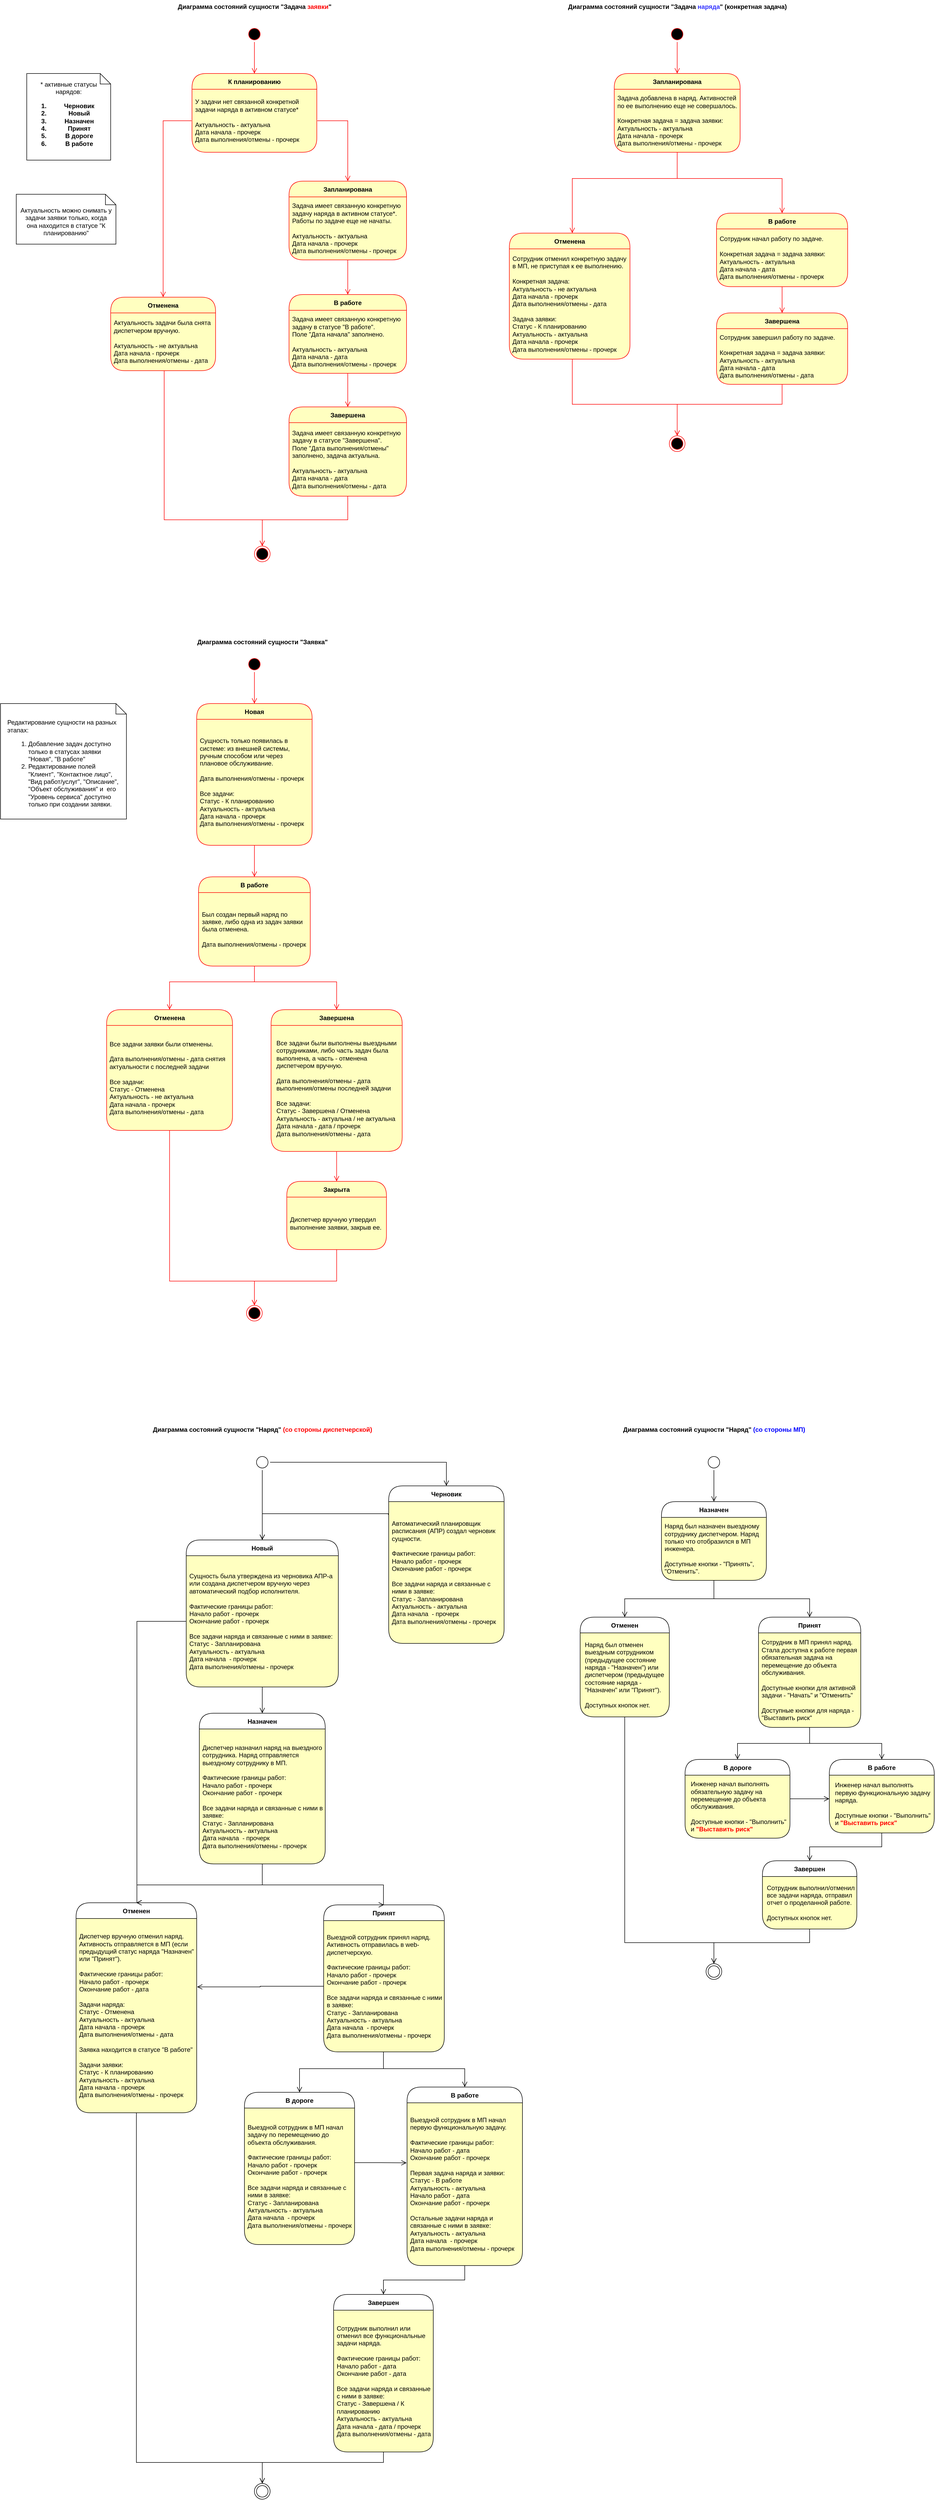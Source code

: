 <mxfile version="22.1.11" type="github">
  <diagram name="Страница 1" id="AgQiqrcBvpjqdOuLyIjS">
    <mxGraphModel dx="1956" dy="854" grid="1" gridSize="10" guides="1" tooltips="1" connect="1" arrows="1" fold="1" page="0" pageScale="1" pageWidth="583" pageHeight="827" background="none" math="0" shadow="0">
      <root>
        <mxCell id="0" />
        <mxCell id="1" parent="0" />
        <mxCell id="dgGzlgY4AkJJ5bdUNwzD-1" value="Диаграмма состояний сущности &quot;Задача &lt;font color=&quot;#ff0000&quot;&gt;заявки&lt;/font&gt;&quot;" style="text;align=center;fontStyle=1;verticalAlign=middle;spacingLeft=3;spacingRight=3;strokeColor=none;rotatable=0;points=[[0,0.5],[1,0.5]];portConstraint=eastwest;html=1;" parent="1" vertex="1">
          <mxGeometry x="374" y="10" width="80" height="26" as="geometry" />
        </mxCell>
        <mxCell id="dgGzlgY4AkJJ5bdUNwzD-5" value="" style="ellipse;html=1;shape=startState;fillColor=#000000;strokeColor=#ff0000;" parent="1" vertex="1">
          <mxGeometry x="399" y="60" width="30" height="30" as="geometry" />
        </mxCell>
        <mxCell id="dgGzlgY4AkJJ5bdUNwzD-6" value="" style="edgeStyle=orthogonalEdgeStyle;html=1;verticalAlign=bottom;endArrow=open;endSize=8;strokeColor=#ff0000;rounded=0;" parent="1" source="dgGzlgY4AkJJ5bdUNwzD-5" edge="1">
          <mxGeometry relative="1" as="geometry">
            <mxPoint x="414" y="150" as="targetPoint" />
          </mxGeometry>
        </mxCell>
        <mxCell id="dgGzlgY4AkJJ5bdUNwzD-7" value="К планированию" style="swimlane;fontStyle=1;align=center;verticalAlign=middle;childLayout=stackLayout;horizontal=1;startSize=30;horizontalStack=0;resizeParent=0;resizeLast=1;container=0;fontColor=#000000;collapsible=0;rounded=1;arcSize=30;strokeColor=#ff0000;fillColor=#ffffc0;swimlaneFillColor=#ffffc0;dropTarget=0;" parent="1" vertex="1">
          <mxGeometry x="295" y="150" width="238" height="150" as="geometry" />
        </mxCell>
        <mxCell id="dgGzlgY4AkJJ5bdUNwzD-8" value="У задачи нет связанной конкретной задачи наряда в активном статусе*&lt;br&gt;&lt;br&gt;Актуальность - актуальна&lt;br&gt;Дата начала - прочерк&lt;br&gt;Дата выполнения/отмены - прочерк" style="text;html=1;strokeColor=none;fillColor=none;align=left;verticalAlign=middle;spacingLeft=4;spacingRight=4;whiteSpace=wrap;overflow=hidden;rotatable=0;fontColor=#000000;perimeterSpacing=1;" parent="dgGzlgY4AkJJ5bdUNwzD-7" vertex="1">
          <mxGeometry y="30" width="238" height="120" as="geometry" />
        </mxCell>
        <mxCell id="dgGzlgY4AkJJ5bdUNwzD-9" value="" style="edgeStyle=orthogonalEdgeStyle;html=1;verticalAlign=bottom;endArrow=open;endSize=8;strokeColor=#ff0000;rounded=0;entryX=0.5;entryY=0;entryDx=0;entryDy=0;exitX=1;exitY=0.5;exitDx=0;exitDy=0;" parent="1" source="dgGzlgY4AkJJ5bdUNwzD-8" target="dgGzlgY4AkJJ5bdUNwzD-11" edge="1">
          <mxGeometry relative="1" as="geometry">
            <mxPoint x="414" y="360" as="targetPoint" />
          </mxGeometry>
        </mxCell>
        <mxCell id="dgGzlgY4AkJJ5bdUNwzD-11" value="Запланирована" style="swimlane;fontStyle=1;align=center;verticalAlign=middle;childLayout=stackLayout;horizontal=1;startSize=30;horizontalStack=0;resizeParent=0;resizeLast=1;container=0;fontColor=#000000;collapsible=0;rounded=1;arcSize=30;strokeColor=#ff0000;fillColor=#ffffc0;swimlaneFillColor=#ffffc0;dropTarget=0;" parent="1" vertex="1">
          <mxGeometry x="480" y="355" width="224" height="150" as="geometry" />
        </mxCell>
        <mxCell id="dgGzlgY4AkJJ5bdUNwzD-12" value="Задача имеет связанную конкретную задачу наряда в активном статусе*.&amp;nbsp;&lt;br&gt;Работы по задаче еще не начаты.&lt;br&gt;&lt;br&gt;Актуальность - актуальна&lt;br&gt;Дата начала - прочерк&lt;br&gt;Дата выполнения/отмены - прочерк" style="text;html=1;strokeColor=none;fillColor=none;align=left;verticalAlign=middle;spacingLeft=4;spacingRight=4;whiteSpace=wrap;overflow=hidden;rotatable=0;fontColor=#000000;" parent="dgGzlgY4AkJJ5bdUNwzD-11" vertex="1">
          <mxGeometry y="30" width="224" height="120" as="geometry" />
        </mxCell>
        <mxCell id="dgGzlgY4AkJJ5bdUNwzD-13" value="" style="edgeStyle=orthogonalEdgeStyle;html=1;verticalAlign=bottom;endArrow=open;endSize=8;strokeColor=#ff0000;rounded=0;exitX=0.5;exitY=1;exitDx=0;exitDy=0;entryX=0.5;entryY=0;entryDx=0;entryDy=0;" parent="1" source="dgGzlgY4AkJJ5bdUNwzD-12" target="dgGzlgY4AkJJ5bdUNwzD-14" edge="1">
          <mxGeometry relative="1" as="geometry">
            <mxPoint x="590" y="600" as="targetPoint" />
            <Array as="points">
              <mxPoint x="592" y="505" />
            </Array>
          </mxGeometry>
        </mxCell>
        <mxCell id="dgGzlgY4AkJJ5bdUNwzD-14" value="В работе" style="swimlane;fontStyle=1;align=center;verticalAlign=middle;childLayout=stackLayout;horizontal=1;startSize=30;horizontalStack=0;resizeParent=0;resizeLast=1;container=0;fontColor=#000000;collapsible=0;rounded=1;arcSize=30;strokeColor=#ff0000;fillColor=#ffffc0;swimlaneFillColor=#ffffc0;dropTarget=0;" parent="1" vertex="1">
          <mxGeometry x="480" y="571" width="224" height="150" as="geometry" />
        </mxCell>
        <mxCell id="dgGzlgY4AkJJ5bdUNwzD-15" value="Задача имеет связанную конкретную задачу в статусе &quot;В работе&quot;.&amp;nbsp;&lt;br&gt;Поле &quot;Дата начала&quot; заполнено.&lt;br&gt;&lt;br&gt;Актуальность - актуальна&lt;br&gt;Дата начала - дата&lt;br&gt;Дата выполнения/отмены - прочерк" style="text;html=1;strokeColor=none;fillColor=none;align=left;verticalAlign=middle;spacingLeft=4;spacingRight=4;whiteSpace=wrap;overflow=hidden;rotatable=0;fontColor=#000000;" parent="dgGzlgY4AkJJ5bdUNwzD-14" vertex="1">
          <mxGeometry y="30" width="224" height="120" as="geometry" />
        </mxCell>
        <mxCell id="dgGzlgY4AkJJ5bdUNwzD-16" value="" style="edgeStyle=orthogonalEdgeStyle;html=1;verticalAlign=bottom;endArrow=open;endSize=8;strokeColor=#ff0000;rounded=0;entryX=0.5;entryY=0;entryDx=0;entryDy=0;" parent="1" source="dgGzlgY4AkJJ5bdUNwzD-14" target="dgGzlgY4AkJJ5bdUNwzD-22" edge="1">
          <mxGeometry relative="1" as="geometry">
            <mxPoint x="592" y="810" as="targetPoint" />
          </mxGeometry>
        </mxCell>
        <mxCell id="dgGzlgY4AkJJ5bdUNwzD-18" value="Отменена" style="swimlane;fontStyle=1;align=center;verticalAlign=middle;childLayout=stackLayout;horizontal=1;startSize=30;horizontalStack=0;resizeParent=0;resizeLast=1;container=0;fontColor=#000000;collapsible=0;rounded=1;arcSize=30;strokeColor=#ff0000;fillColor=#ffffc0;swimlaneFillColor=#ffffc0;dropTarget=0;" parent="1" vertex="1">
          <mxGeometry x="140" y="576" width="200" height="140" as="geometry" />
        </mxCell>
        <mxCell id="dgGzlgY4AkJJ5bdUNwzD-19" value="Актуальность задачи была снята диспетчером вручную.&lt;br&gt;&lt;br&gt;Актуальность - не актуальна&lt;br&gt;Дата начала - прочерк&lt;br&gt;Дата выполнения/отмены - дата" style="text;html=1;strokeColor=none;fillColor=none;align=left;verticalAlign=middle;spacingLeft=4;spacingRight=4;whiteSpace=wrap;overflow=hidden;rotatable=0;fontColor=#000000;" parent="dgGzlgY4AkJJ5bdUNwzD-18" vertex="1">
          <mxGeometry y="30" width="200" height="110" as="geometry" />
        </mxCell>
        <mxCell id="dgGzlgY4AkJJ5bdUNwzD-20" value="" style="edgeStyle=orthogonalEdgeStyle;html=1;verticalAlign=bottom;endArrow=open;endSize=8;strokeColor=#ff0000;rounded=0;entryX=0.5;entryY=0;entryDx=0;entryDy=0;" parent="1" source="dgGzlgY4AkJJ5bdUNwzD-18" target="dgGzlgY4AkJJ5bdUNwzD-25" edge="1">
          <mxGeometry relative="1" as="geometry">
            <mxPoint x="242" y="810" as="targetPoint" />
            <Array as="points">
              <mxPoint x="242" y="1000" />
              <mxPoint x="429" y="1000" />
            </Array>
          </mxGeometry>
        </mxCell>
        <mxCell id="dgGzlgY4AkJJ5bdUNwzD-21" style="edgeStyle=orthogonalEdgeStyle;rounded=0;orthogonalLoop=1;jettySize=auto;html=1;exitX=0;exitY=0.5;exitDx=0;exitDy=0;entryX=0.5;entryY=0;entryDx=0;entryDy=0;endArrow=open;endFill=0;endSize=8;fillColor=#e51400;strokeColor=#FF0000;" parent="1" source="dgGzlgY4AkJJ5bdUNwzD-8" target="dgGzlgY4AkJJ5bdUNwzD-18" edge="1">
          <mxGeometry relative="1" as="geometry" />
        </mxCell>
        <mxCell id="dgGzlgY4AkJJ5bdUNwzD-22" value="Завершена" style="swimlane;fontStyle=1;align=center;verticalAlign=middle;childLayout=stackLayout;horizontal=1;startSize=30;horizontalStack=0;resizeParent=0;resizeLast=1;container=0;fontColor=#000000;collapsible=0;rounded=1;arcSize=30;strokeColor=#ff0000;fillColor=#ffffc0;swimlaneFillColor=#ffffc0;dropTarget=0;" parent="1" vertex="1">
          <mxGeometry x="480" y="785" width="224" height="170" as="geometry" />
        </mxCell>
        <mxCell id="dgGzlgY4AkJJ5bdUNwzD-23" value="Задача имеет связанную конкретную задачу в статусе &quot;Завершена&quot;. &lt;br&gt;Поле &quot;Дата выполнения/отмены&quot; заполнено, задача актуальна.&lt;br&gt;&lt;br&gt;Актуальность - актуальна&lt;br&gt;Дата начала - дата&lt;br&gt;Дата выполнения/отмены - дата" style="text;html=1;strokeColor=none;fillColor=none;align=left;verticalAlign=middle;spacingLeft=4;spacingRight=4;whiteSpace=wrap;overflow=hidden;rotatable=0;fontColor=#000000;" parent="dgGzlgY4AkJJ5bdUNwzD-22" vertex="1">
          <mxGeometry y="30" width="224" height="140" as="geometry" />
        </mxCell>
        <mxCell id="dgGzlgY4AkJJ5bdUNwzD-24" value="" style="edgeStyle=orthogonalEdgeStyle;html=1;verticalAlign=bottom;endArrow=open;endSize=8;strokeColor=#ff0000;rounded=0;entryX=0.5;entryY=0;entryDx=0;entryDy=0;" parent="1" source="dgGzlgY4AkJJ5bdUNwzD-22" target="dgGzlgY4AkJJ5bdUNwzD-25" edge="1">
          <mxGeometry relative="1" as="geometry">
            <mxPoint x="592" y="1020" as="targetPoint" />
            <Array as="points">
              <mxPoint x="592" y="1000" />
              <mxPoint x="429" y="1000" />
            </Array>
          </mxGeometry>
        </mxCell>
        <mxCell id="dgGzlgY4AkJJ5bdUNwzD-25" value="" style="ellipse;html=1;shape=endState;fillColor=#000000;strokeColor=#ff0000;" parent="1" vertex="1">
          <mxGeometry x="414" y="1050" width="30" height="30" as="geometry" />
        </mxCell>
        <mxCell id="dgGzlgY4AkJJ5bdUNwzD-27" value="* активные статусы нарядов:&lt;br style=&quot;border-color: var(--border-color); font-weight: 700;&quot;&gt;&lt;ol style=&quot;border-color: var(--border-color); font-weight: 700;&quot;&gt;&lt;li style=&quot;border-color: var(--border-color);&quot;&gt;Черновик&lt;/li&gt;&lt;li style=&quot;border-color: var(--border-color);&quot;&gt;Новый&lt;/li&gt;&lt;li style=&quot;border-color: var(--border-color);&quot;&gt;Назначен&lt;/li&gt;&lt;li style=&quot;border-color: var(--border-color);&quot;&gt;Принят&lt;/li&gt;&lt;li style=&quot;border-color: var(--border-color);&quot;&gt;В дороге&lt;/li&gt;&lt;li style=&quot;border-color: var(--border-color);&quot;&gt;В работе&lt;/li&gt;&lt;/ol&gt;" style="shape=note;size=20;whiteSpace=wrap;html=1;align=center;" parent="1" vertex="1">
          <mxGeometry x="-20" y="150" width="160" height="165" as="geometry" />
        </mxCell>
        <mxCell id="dgGzlgY4AkJJ5bdUNwzD-29" value="Диаграмма состояний сущности &quot;Задача &lt;font color=&quot;#3333ff&quot;&gt;наряда&lt;/font&gt;&quot; (конкретная задача)" style="text;align=center;fontStyle=1;verticalAlign=middle;spacingLeft=3;spacingRight=3;strokeColor=none;rotatable=0;points=[[0,0.5],[1,0.5]];portConstraint=eastwest;html=1;" parent="1" vertex="1">
          <mxGeometry x="1180" y="10" width="80" height="26" as="geometry" />
        </mxCell>
        <mxCell id="dgGzlgY4AkJJ5bdUNwzD-30" value="" style="ellipse;html=1;shape=startState;fillColor=#000000;strokeColor=#ff0000;" parent="1" vertex="1">
          <mxGeometry x="1205" y="60" width="30" height="30" as="geometry" />
        </mxCell>
        <mxCell id="dgGzlgY4AkJJ5bdUNwzD-31" value="" style="edgeStyle=orthogonalEdgeStyle;html=1;verticalAlign=bottom;endArrow=open;endSize=8;strokeColor=#ff0000;rounded=0;" parent="1" source="dgGzlgY4AkJJ5bdUNwzD-30" edge="1">
          <mxGeometry relative="1" as="geometry">
            <mxPoint x="1220" y="150" as="targetPoint" />
          </mxGeometry>
        </mxCell>
        <mxCell id="dgGzlgY4AkJJ5bdUNwzD-32" value="Запланирована" style="swimlane;fontStyle=1;align=center;verticalAlign=middle;childLayout=stackLayout;horizontal=1;startSize=30;horizontalStack=0;resizeParent=0;resizeLast=1;container=0;fontColor=#000000;collapsible=0;rounded=1;arcSize=30;strokeColor=#ff0000;fillColor=#ffffc0;swimlaneFillColor=#ffffc0;dropTarget=0;" parent="1" vertex="1">
          <mxGeometry x="1100" y="150" width="240" height="150" as="geometry" />
        </mxCell>
        <mxCell id="dgGzlgY4AkJJ5bdUNwzD-33" value="Задача добавлена в наряд. Активностей по ее выполнению еще не совершалось.&lt;br&gt;&lt;br&gt;Конкретная задача = задача заявки:&lt;br&gt;Актуальность - актуальна&lt;br&gt;Дата начала - прочерк&lt;br&gt;Дата выполнения/отмены - прочерк" style="text;html=1;strokeColor=none;fillColor=none;align=left;verticalAlign=middle;spacingLeft=4;spacingRight=4;whiteSpace=wrap;overflow=hidden;rotatable=0;fontColor=#000000;" parent="dgGzlgY4AkJJ5bdUNwzD-32" vertex="1">
          <mxGeometry y="30" width="240" height="120" as="geometry" />
        </mxCell>
        <mxCell id="dgGzlgY4AkJJ5bdUNwzD-34" value="" style="edgeStyle=orthogonalEdgeStyle;html=1;verticalAlign=bottom;endArrow=open;endSize=8;strokeColor=#ff0000;rounded=0;entryX=0.5;entryY=0;entryDx=0;entryDy=0;" parent="1" source="dgGzlgY4AkJJ5bdUNwzD-32" target="dgGzlgY4AkJJ5bdUNwzD-36" edge="1">
          <mxGeometry relative="1" as="geometry">
            <mxPoint x="1220" y="360" as="targetPoint" />
            <Array as="points">
              <mxPoint x="1220" y="350" />
              <mxPoint x="1420" y="350" />
            </Array>
          </mxGeometry>
        </mxCell>
        <mxCell id="dgGzlgY4AkJJ5bdUNwzD-36" value="В работе" style="swimlane;fontStyle=1;align=center;verticalAlign=middle;childLayout=stackLayout;horizontal=1;startSize=30;horizontalStack=0;resizeParent=0;resizeLast=1;container=0;fontColor=#000000;collapsible=0;rounded=1;arcSize=30;strokeColor=#ff0000;fillColor=#ffffc0;swimlaneFillColor=#ffffc0;dropTarget=0;" parent="1" vertex="1">
          <mxGeometry x="1295" y="416" width="250" height="140" as="geometry" />
        </mxCell>
        <mxCell id="dgGzlgY4AkJJ5bdUNwzD-37" value="Сотрудник начал работу по задаче.&lt;br&gt;&lt;br&gt;Конкретная задача = задача заявки:&lt;br&gt;Актуальность - актуальна&lt;br&gt;Дата начала - дата&lt;br&gt;Дата выполнения/отмены - прочерк" style="text;html=1;strokeColor=none;fillColor=none;align=left;verticalAlign=middle;spacingLeft=4;spacingRight=4;whiteSpace=wrap;overflow=hidden;rotatable=0;fontColor=#000000;" parent="dgGzlgY4AkJJ5bdUNwzD-36" vertex="1">
          <mxGeometry y="30" width="250" height="110" as="geometry" />
        </mxCell>
        <mxCell id="dgGzlgY4AkJJ5bdUNwzD-38" value="" style="edgeStyle=orthogonalEdgeStyle;html=1;verticalAlign=bottom;endArrow=open;endSize=8;strokeColor=#ff0000;rounded=0;entryX=0.5;entryY=0;entryDx=0;entryDy=0;" parent="1" source="dgGzlgY4AkJJ5bdUNwzD-36" target="dgGzlgY4AkJJ5bdUNwzD-43" edge="1">
          <mxGeometry relative="1" as="geometry">
            <mxPoint x="1420" y="620" as="targetPoint" />
          </mxGeometry>
        </mxCell>
        <mxCell id="dgGzlgY4AkJJ5bdUNwzD-39" value="Отменена" style="swimlane;fontStyle=1;align=center;verticalAlign=middle;childLayout=stackLayout;horizontal=1;startSize=30;horizontalStack=0;resizeParent=0;resizeLast=1;container=0;fontColor=#000000;collapsible=0;rounded=1;arcSize=30;strokeColor=#ff0000;fillColor=#ffffc0;swimlaneFillColor=#ffffc0;dropTarget=0;" parent="1" vertex="1">
          <mxGeometry x="900" y="454" width="230" height="240" as="geometry" />
        </mxCell>
        <mxCell id="dgGzlgY4AkJJ5bdUNwzD-40" value="Сотрудник отменил конкретную задачу в МП, не приступая к ее выполнению.&amp;nbsp;&lt;br&gt;&lt;br&gt;Конкретная задача:&lt;br&gt;Актуальность - не актуальна&lt;br&gt;Дата начала - прочерк&lt;br&gt;Дата выполнения/отмены - дата&lt;br&gt;&lt;br&gt;Задача заявки:&lt;br&gt;Статус - К планированию&lt;br&gt;Актуальность - актуальна&lt;br&gt;Дата начала - прочерк&lt;br&gt;Дата выполнения/отмены - прочерк" style="text;html=1;strokeColor=none;fillColor=none;align=left;verticalAlign=middle;spacingLeft=4;spacingRight=4;whiteSpace=wrap;overflow=hidden;rotatable=0;fontColor=#000000;" parent="dgGzlgY4AkJJ5bdUNwzD-39" vertex="1">
          <mxGeometry y="30" width="230" height="210" as="geometry" />
        </mxCell>
        <mxCell id="dgGzlgY4AkJJ5bdUNwzD-41" value="" style="edgeStyle=orthogonalEdgeStyle;html=1;verticalAlign=bottom;endArrow=open;endSize=8;strokeColor=#ff0000;rounded=0;entryX=0.5;entryY=0;entryDx=0;entryDy=0;" parent="1" source="dgGzlgY4AkJJ5bdUNwzD-39" target="dgGzlgY4AkJJ5bdUNwzD-46" edge="1">
          <mxGeometry relative="1" as="geometry">
            <mxPoint x="1020" y="620" as="targetPoint" />
            <Array as="points">
              <mxPoint x="1020" y="780" />
              <mxPoint x="1220" y="780" />
            </Array>
          </mxGeometry>
        </mxCell>
        <mxCell id="dgGzlgY4AkJJ5bdUNwzD-42" value="" style="edgeStyle=orthogonalEdgeStyle;html=1;verticalAlign=bottom;endArrow=open;endSize=8;strokeColor=#ff0000;rounded=0;exitX=0.5;exitY=1;exitDx=0;exitDy=0;" parent="1" source="dgGzlgY4AkJJ5bdUNwzD-33" target="dgGzlgY4AkJJ5bdUNwzD-39" edge="1">
          <mxGeometry relative="1" as="geometry">
            <mxPoint x="1430" y="420" as="targetPoint" />
            <mxPoint x="1230" y="300" as="sourcePoint" />
            <Array as="points">
              <mxPoint x="1220" y="350" />
              <mxPoint x="1020" y="350" />
            </Array>
          </mxGeometry>
        </mxCell>
        <mxCell id="dgGzlgY4AkJJ5bdUNwzD-43" value="Завершена" style="swimlane;fontStyle=1;align=center;verticalAlign=middle;childLayout=stackLayout;horizontal=1;startSize=30;horizontalStack=0;resizeParent=0;resizeLast=1;container=0;fontColor=#000000;collapsible=0;rounded=1;arcSize=30;strokeColor=#ff0000;fillColor=#ffffc0;swimlaneFillColor=#ffffc0;dropTarget=0;" parent="1" vertex="1">
          <mxGeometry x="1295" y="606" width="250" height="136" as="geometry" />
        </mxCell>
        <mxCell id="dgGzlgY4AkJJ5bdUNwzD-44" value="Сотрудник завершил работу по задаче.&lt;br&gt;&lt;br&gt;Конкретная задача = задача заявки:&lt;br&gt;Актуальность - актуальна&lt;br&gt;Дата начала - дата&lt;br&gt;Дата выполнения/отмены - дата" style="text;html=1;strokeColor=none;fillColor=none;align=left;verticalAlign=middle;spacingLeft=4;spacingRight=4;whiteSpace=wrap;overflow=hidden;rotatable=0;fontColor=#000000;" parent="dgGzlgY4AkJJ5bdUNwzD-43" vertex="1">
          <mxGeometry y="30" width="250" height="106" as="geometry" />
        </mxCell>
        <mxCell id="dgGzlgY4AkJJ5bdUNwzD-45" value="" style="edgeStyle=orthogonalEdgeStyle;html=1;verticalAlign=bottom;endArrow=open;endSize=8;strokeColor=#ff0000;rounded=0;entryX=0.5;entryY=0;entryDx=0;entryDy=0;" parent="1" source="dgGzlgY4AkJJ5bdUNwzD-43" target="dgGzlgY4AkJJ5bdUNwzD-46" edge="1">
          <mxGeometry relative="1" as="geometry">
            <mxPoint x="1420" y="830" as="targetPoint" />
            <Array as="points">
              <mxPoint x="1420" y="780" />
              <mxPoint x="1220" y="780" />
            </Array>
          </mxGeometry>
        </mxCell>
        <mxCell id="dgGzlgY4AkJJ5bdUNwzD-46" value="" style="ellipse;html=1;shape=endState;fillColor=#000000;strokeColor=#ff0000;" parent="1" vertex="1">
          <mxGeometry x="1205" y="840" width="30" height="30" as="geometry" />
        </mxCell>
        <mxCell id="dgGzlgY4AkJJ5bdUNwzD-47" value="Диаграмма состояний сущности &quot;Заявка&quot;" style="text;align=center;fontStyle=1;verticalAlign=middle;spacingLeft=3;spacingRight=3;strokeColor=none;rotatable=0;points=[[0,0.5],[1,0.5]];portConstraint=eastwest;html=1;" parent="1" vertex="1">
          <mxGeometry x="389" y="1220" width="80" height="26" as="geometry" />
        </mxCell>
        <mxCell id="dgGzlgY4AkJJ5bdUNwzD-48" value="" style="ellipse;html=1;shape=startState;fillColor=#000000;strokeColor=#ff0000;" parent="1" vertex="1">
          <mxGeometry x="399" y="1260" width="30" height="30" as="geometry" />
        </mxCell>
        <mxCell id="dgGzlgY4AkJJ5bdUNwzD-49" value="" style="edgeStyle=orthogonalEdgeStyle;html=1;verticalAlign=bottom;endArrow=open;endSize=8;strokeColor=#ff0000;rounded=0;entryX=0.5;entryY=0;entryDx=0;entryDy=0;" parent="1" source="dgGzlgY4AkJJ5bdUNwzD-48" target="dgGzlgY4AkJJ5bdUNwzD-50" edge="1">
          <mxGeometry relative="1" as="geometry">
            <mxPoint x="414" y="1350" as="targetPoint" />
          </mxGeometry>
        </mxCell>
        <mxCell id="dgGzlgY4AkJJ5bdUNwzD-50" value="Новая" style="swimlane;fontStyle=1;align=center;verticalAlign=middle;childLayout=stackLayout;horizontal=1;startSize=30;horizontalStack=0;resizeParent=0;resizeLast=1;container=0;fontColor=#000000;collapsible=0;rounded=1;arcSize=30;strokeColor=#ff0000;fillColor=#ffffc0;swimlaneFillColor=#ffffc0;dropTarget=0;" parent="1" vertex="1">
          <mxGeometry x="304" y="1350" width="220" height="270" as="geometry" />
        </mxCell>
        <mxCell id="dgGzlgY4AkJJ5bdUNwzD-51" value="Сущность только появилась в системе: из внешней системы, ручным способом или через плановое обслуживание.&lt;br&gt;&lt;br&gt;Дата выполнения/отмены - прочерк&lt;br&gt;&lt;br&gt;Все задачи:&lt;br&gt;Статус - К планированию&lt;br&gt;Актуальность - актуальна&lt;br&gt;Дата начала - прочерк&lt;br&gt;Дата выполнения/отмены - прочерк&lt;br&gt;" style="text;html=1;strokeColor=none;fillColor=none;align=left;verticalAlign=middle;spacingLeft=4;spacingRight=4;whiteSpace=wrap;overflow=hidden;rotatable=0;fontColor=#000000;" parent="dgGzlgY4AkJJ5bdUNwzD-50" vertex="1">
          <mxGeometry y="30" width="220" height="240" as="geometry" />
        </mxCell>
        <mxCell id="dgGzlgY4AkJJ5bdUNwzD-52" value="" style="edgeStyle=orthogonalEdgeStyle;html=1;verticalAlign=bottom;endArrow=open;endSize=8;strokeColor=#ff0000;rounded=0;entryX=0.5;entryY=0;entryDx=0;entryDy=0;exitX=0.5;exitY=1;exitDx=0;exitDy=0;" parent="1" source="dgGzlgY4AkJJ5bdUNwzD-51" target="dgGzlgY4AkJJ5bdUNwzD-54" edge="1">
          <mxGeometry relative="1" as="geometry">
            <mxPoint x="418" y="1680" as="targetPoint" />
            <mxPoint x="438.059" y="1670" as="sourcePoint" />
          </mxGeometry>
        </mxCell>
        <mxCell id="dgGzlgY4AkJJ5bdUNwzD-53" value="" style="edgeStyle=orthogonalEdgeStyle;html=1;verticalAlign=bottom;endArrow=open;endSize=8;strokeColor=#ff0000;rounded=0;entryX=0.5;entryY=0;entryDx=0;entryDy=0;exitX=0.5;exitY=1;exitDx=0;exitDy=0;" parent="1" source="dgGzlgY4AkJJ5bdUNwzD-55" target="dgGzlgY4AkJJ5bdUNwzD-56" edge="1">
          <mxGeometry relative="1" as="geometry">
            <mxPoint x="415.5" y="1950" as="targetPoint" />
            <mxPoint x="411.5" y="1870" as="sourcePoint" />
            <Array as="points">
              <mxPoint x="414" y="1880" />
              <mxPoint x="571" y="1880" />
            </Array>
          </mxGeometry>
        </mxCell>
        <mxCell id="dgGzlgY4AkJJ5bdUNwzD-54" value="В работе" style="swimlane;fontStyle=1;align=center;verticalAlign=middle;childLayout=stackLayout;horizontal=1;startSize=30;horizontalStack=0;resizeParent=0;resizeLast=1;container=0;fontColor=#000000;collapsible=0;rounded=1;arcSize=30;strokeColor=#ff0000;fillColor=#ffffc0;swimlaneFillColor=#ffffc0;dropTarget=0;" parent="1" vertex="1">
          <mxGeometry x="307.5" y="1680" width="213" height="170" as="geometry" />
        </mxCell>
        <mxCell id="dgGzlgY4AkJJ5bdUNwzD-55" value="Был создан первый наряд по заявке, либо одна из задач заявки была отменена.&amp;nbsp;&lt;br&gt;&lt;br&gt;Дата выполнения/отмены - прочерк&lt;br&gt;" style="text;html=1;strokeColor=none;fillColor=none;align=left;verticalAlign=middle;spacingLeft=4;spacingRight=4;whiteSpace=wrap;overflow=hidden;rotatable=0;fontColor=#000000;" parent="dgGzlgY4AkJJ5bdUNwzD-54" vertex="1">
          <mxGeometry y="30" width="213" height="140" as="geometry" />
        </mxCell>
        <mxCell id="dgGzlgY4AkJJ5bdUNwzD-56" value="Завершена" style="swimlane;fontStyle=1;align=center;verticalAlign=middle;childLayout=stackLayout;horizontal=1;startSize=30;horizontalStack=0;resizeParent=0;resizeLast=1;container=0;fontColor=#000000;collapsible=0;rounded=1;arcSize=30;strokeColor=#ff0000;fillColor=#ffffc0;swimlaneFillColor=#ffffc0;dropTarget=0;" parent="1" vertex="1">
          <mxGeometry x="445.75" y="1933" width="250" height="270" as="geometry" />
        </mxCell>
        <mxCell id="dgGzlgY4AkJJ5bdUNwzD-57" value="Все задачи были выполнены выездными сотрудниками, либо часть задач была выполнена, а часть - отменена диспетчером вручную.&lt;br&gt;&lt;br&gt;Дата выполнения/отмены - дата выполнения/отмены последней задачи&lt;br&gt;&lt;br&gt;Все задачи:&lt;br&gt;Статус - Завершена / Отменена&lt;br&gt;Актуальность - актуальна / не актуальна&lt;br&gt;Дата начала - дата / прочерк&lt;br&gt;Дата выполнения/отмены - дата&lt;br&gt;" style="text;html=1;strokeColor=none;fillColor=none;align=left;verticalAlign=middle;spacingLeft=8;spacingRight=4;whiteSpace=wrap;overflow=hidden;rotatable=0;fontColor=#000000;" parent="dgGzlgY4AkJJ5bdUNwzD-56" vertex="1">
          <mxGeometry y="30" width="250" height="240" as="geometry" />
        </mxCell>
        <mxCell id="dgGzlgY4AkJJ5bdUNwzD-58" value="" style="edgeStyle=orthogonalEdgeStyle;html=1;verticalAlign=bottom;endArrow=open;endSize=8;strokeColor=#ff0000;rounded=0;entryX=0.5;entryY=0;entryDx=0;entryDy=0;exitX=0.5;exitY=1;exitDx=0;exitDy=0;" parent="1" source="dgGzlgY4AkJJ5bdUNwzD-57" target="dgGzlgY4AkJJ5bdUNwzD-63" edge="1">
          <mxGeometry relative="1" as="geometry">
            <mxPoint x="624" y="2360" as="targetPoint" />
            <mxPoint x="660" y="2290" as="sourcePoint" />
          </mxGeometry>
        </mxCell>
        <mxCell id="dgGzlgY4AkJJ5bdUNwzD-59" value="Отменена" style="swimlane;fontStyle=1;align=center;verticalAlign=middle;childLayout=stackLayout;horizontal=1;startSize=30;horizontalStack=0;resizeParent=0;resizeLast=1;container=0;fontColor=#000000;collapsible=0;rounded=1;arcSize=30;strokeColor=#ff0000;fillColor=#ffffc0;swimlaneFillColor=#ffffc0;dropTarget=0;" parent="1" vertex="1">
          <mxGeometry x="132.25" y="1933" width="240" height="230" as="geometry" />
        </mxCell>
        <mxCell id="dgGzlgY4AkJJ5bdUNwzD-60" value="Все задачи заявки были отменены.&amp;nbsp;&lt;br&gt;&lt;br&gt;Дата выполнения/отмены - дата снятия актуальности с последней задачи&lt;br&gt;&lt;br&gt;Все задачи:&lt;br&gt;Статус - Отменена&lt;br&gt;Актуальность - не актуальна&lt;br&gt;Дата начала - прочерк&lt;br&gt;Дата выполнения/отмены - дата&lt;br&gt;" style="text;html=1;strokeColor=none;fillColor=none;align=left;verticalAlign=middle;spacingLeft=4;spacingRight=4;whiteSpace=wrap;overflow=hidden;rotatable=0;fontColor=#000000;" parent="dgGzlgY4AkJJ5bdUNwzD-59" vertex="1">
          <mxGeometry y="30" width="240" height="200" as="geometry" />
        </mxCell>
        <mxCell id="dgGzlgY4AkJJ5bdUNwzD-61" value="" style="edgeStyle=orthogonalEdgeStyle;html=1;verticalAlign=bottom;endArrow=open;endSize=8;strokeColor=#ff0000;rounded=0;exitX=0.5;exitY=1;exitDx=0;exitDy=0;entryX=0.5;entryY=0;entryDx=0;entryDy=0;" parent="1" source="dgGzlgY4AkJJ5bdUNwzD-60" target="dgGzlgY4AkJJ5bdUNwzD-66" edge="1">
          <mxGeometry relative="1" as="geometry">
            <mxPoint x="252.75" y="2240" as="targetPoint" />
            <mxPoint x="251.279" y="2139" as="sourcePoint" />
            <Array as="points">
              <mxPoint x="252" y="2450" />
              <mxPoint x="414" y="2450" />
            </Array>
          </mxGeometry>
        </mxCell>
        <mxCell id="dgGzlgY4AkJJ5bdUNwzD-62" value="" style="edgeStyle=orthogonalEdgeStyle;html=1;verticalAlign=bottom;endArrow=open;endSize=8;strokeColor=#ff0000;rounded=0;exitX=0.5;exitY=1;exitDx=0;exitDy=0;entryX=0.5;entryY=0;entryDx=0;entryDy=0;" parent="1" source="dgGzlgY4AkJJ5bdUNwzD-55" target="dgGzlgY4AkJJ5bdUNwzD-59" edge="1">
          <mxGeometry relative="1" as="geometry">
            <mxPoint x="41.5" y="1950" as="targetPoint" />
            <mxPoint x="411.5" y="1870" as="sourcePoint" />
            <Array as="points">
              <mxPoint x="414" y="1880" />
              <mxPoint x="252" y="1880" />
            </Array>
          </mxGeometry>
        </mxCell>
        <mxCell id="dgGzlgY4AkJJ5bdUNwzD-63" value="Закрыта" style="swimlane;fontStyle=1;align=center;verticalAlign=middle;childLayout=stackLayout;horizontal=1;startSize=30;horizontalStack=0;resizeParent=0;resizeLast=1;container=0;fontColor=#000000;collapsible=0;rounded=1;arcSize=30;strokeColor=#ff0000;fillColor=#ffffc0;swimlaneFillColor=#ffffc0;dropTarget=0;" parent="1" vertex="1">
          <mxGeometry x="475.75" y="2260" width="190" height="130" as="geometry" />
        </mxCell>
        <mxCell id="dgGzlgY4AkJJ5bdUNwzD-64" value="Диспетчер вручную утвердил выполнение заявки, закрыв ее.&amp;nbsp;" style="text;html=1;strokeColor=none;fillColor=none;align=left;verticalAlign=middle;spacingLeft=4;spacingRight=4;whiteSpace=wrap;overflow=hidden;rotatable=0;fontColor=#000000;" parent="dgGzlgY4AkJJ5bdUNwzD-63" vertex="1">
          <mxGeometry y="30" width="190" height="100" as="geometry" />
        </mxCell>
        <mxCell id="dgGzlgY4AkJJ5bdUNwzD-65" value="" style="edgeStyle=orthogonalEdgeStyle;html=1;verticalAlign=bottom;endArrow=open;endSize=8;strokeColor=#ff0000;rounded=0;entryX=0.5;entryY=0;entryDx=0;entryDy=0;" parent="1" source="dgGzlgY4AkJJ5bdUNwzD-63" target="dgGzlgY4AkJJ5bdUNwzD-66" edge="1">
          <mxGeometry relative="1" as="geometry">
            <mxPoint x="624" y="2480" as="targetPoint" />
            <Array as="points">
              <mxPoint x="571" y="2450" />
              <mxPoint x="414" y="2450" />
            </Array>
          </mxGeometry>
        </mxCell>
        <mxCell id="dgGzlgY4AkJJ5bdUNwzD-66" value="" style="ellipse;html=1;shape=endState;fillColor=#000000;strokeColor=#ff0000;" parent="1" vertex="1">
          <mxGeometry x="399" y="2496" width="30" height="30" as="geometry" />
        </mxCell>
        <mxCell id="dgGzlgY4AkJJ5bdUNwzD-67" value="Редактирование сущности на разных этапах:&lt;br&gt;&lt;ol&gt;&lt;li&gt;Добавление задач доступно только в статусах заявки &quot;Новая&quot;, &quot;В работе&quot;&lt;br&gt;&lt;/li&gt;&lt;li&gt;Редактирование полей &quot;Клиент&quot;, &quot;Контактное лицо&quot;, &quot;Вид работ/услуг&quot;, &quot;Описание&quot;, &quot;Объект обслуживания&quot; и&amp;nbsp; его &quot;Уровень сервиса&quot; доступно только при создании заявки.&lt;/li&gt;&lt;/ol&gt;" style="shape=note;size=20;whiteSpace=wrap;html=1;align=left;spacingLeft=3;spacingRight=0;spacing=10;spacingTop=5;spacingBottom=-15;" parent="1" vertex="1">
          <mxGeometry x="-70" y="1350" width="240" height="220" as="geometry" />
        </mxCell>
        <mxCell id="dgGzlgY4AkJJ5bdUNwzD-69" value="Диаграмма состояний сущности &quot;Наряд&quot; &lt;font color=&quot;#ff0000&quot;&gt;(со стороны диспетчерской)&lt;/font&gt;" style="text;align=center;fontStyle=1;verticalAlign=middle;spacingLeft=3;spacingRight=3;rotatable=0;points=[[0,0.5],[1,0.5]];portConstraint=eastwest;html=1;" parent="1" vertex="1">
          <mxGeometry x="389" y="2720" width="80" height="26" as="geometry" />
        </mxCell>
        <mxCell id="dgGzlgY4AkJJ5bdUNwzD-70" value="" style="ellipse;html=1;shape=endState;" parent="1" vertex="1">
          <mxGeometry x="414" y="4740" width="30" height="30" as="geometry" />
        </mxCell>
        <mxCell id="dgGzlgY4AkJJ5bdUNwzD-71" value="" style="ellipse;html=1;shape=startState;" parent="1" vertex="1">
          <mxGeometry x="414" y="2780" width="30" height="30" as="geometry" />
        </mxCell>
        <mxCell id="dgGzlgY4AkJJ5bdUNwzD-72" value="" style="edgeStyle=orthogonalEdgeStyle;html=1;verticalAlign=bottom;endArrow=open;endSize=8;rounded=0;entryX=0.5;entryY=0;entryDx=0;entryDy=0;" parent="1" source="dgGzlgY4AkJJ5bdUNwzD-71" target="dgGzlgY4AkJJ5bdUNwzD-73" edge="1">
          <mxGeometry relative="1" as="geometry">
            <mxPoint x="459" y="2870" as="targetPoint" />
          </mxGeometry>
        </mxCell>
        <mxCell id="dgGzlgY4AkJJ5bdUNwzD-73" value="Черновик" style="swimlane;fontStyle=1;align=center;verticalAlign=middle;childLayout=stackLayout;horizontal=1;startSize=30;horizontalStack=0;resizeParent=0;resizeLast=1;container=0;collapsible=0;rounded=1;arcSize=30;swimlaneFillColor=#ffffc0;dropTarget=0;" parent="1" vertex="1">
          <mxGeometry x="670" y="2840" width="220" height="300" as="geometry" />
        </mxCell>
        <mxCell id="dgGzlgY4AkJJ5bdUNwzD-74" value="Автоматический планировщик расписания (АПР) создал черновик сущности.&amp;nbsp;&lt;br&gt;&lt;br&gt;Фактические границы работ:&lt;br&gt;Начало работ - прочерк&lt;br&gt;Окончание работ - прочерк&lt;br&gt;&lt;br&gt;Все задачи наряда и связанные с ними в заявке:&lt;br&gt;Статус - Запланирована&lt;br&gt;Актуальность - актуальна&lt;br&gt;Дата начала&amp;nbsp; - прочерк&lt;br&gt;Дата выполнения/отмены - прочерк&lt;br&gt;" style="text;html=1;align=left;verticalAlign=middle;spacingLeft=4;spacingRight=4;whiteSpace=wrap;overflow=hidden;rotatable=0;" parent="dgGzlgY4AkJJ5bdUNwzD-73" vertex="1">
          <mxGeometry y="30" width="220" height="270" as="geometry" />
        </mxCell>
        <mxCell id="dgGzlgY4AkJJ5bdUNwzD-75" value="" style="edgeStyle=orthogonalEdgeStyle;html=1;verticalAlign=bottom;endArrow=open;endSize=8;rounded=0;exitX=-0.003;exitY=0.093;exitDx=0;exitDy=0;entryX=0.5;entryY=0;entryDx=0;entryDy=0;exitPerimeter=0;" parent="1" source="dgGzlgY4AkJJ5bdUNwzD-74" target="dgGzlgY4AkJJ5bdUNwzD-76" edge="1">
          <mxGeometry relative="1" as="geometry">
            <mxPoint x="536" y="3200" as="targetPoint" />
            <mxPoint x="646" y="3270.0" as="sourcePoint" />
            <Array as="points">
              <mxPoint x="429" y="2893" />
            </Array>
          </mxGeometry>
        </mxCell>
        <mxCell id="dgGzlgY4AkJJ5bdUNwzD-76" value="Новый" style="swimlane;fontStyle=1;align=center;verticalAlign=middle;childLayout=stackLayout;horizontal=1;startSize=30;horizontalStack=0;resizeParent=0;resizeLast=1;container=0;collapsible=0;rounded=1;arcSize=30;swimlaneFillColor=#ffffc0;dropTarget=0;" parent="1" vertex="1">
          <mxGeometry x="284" y="2943" width="290" height="280" as="geometry" />
        </mxCell>
        <mxCell id="dgGzlgY4AkJJ5bdUNwzD-77" value="Сущность была утверждена из черновика АПР-а&amp;nbsp; или создана диспетчером вручную через автоматический подбор исполнителя.&lt;br&gt;&lt;br&gt;Фактические границы работ:&lt;br&gt;Начало работ - прочерк&lt;br&gt;Окончание работ - прочерк&lt;br&gt;&lt;br&gt;Все задачи наряда и связанные с ними в заявке:&lt;br style=&quot;border-color: var(--border-color);&quot;&gt;Статус - Запланирована&lt;br style=&quot;border-color: var(--border-color);&quot;&gt;Актуальность - актуальна&lt;br style=&quot;border-color: var(--border-color);&quot;&gt;Дата начала&amp;nbsp; - прочерк&lt;br style=&quot;border-color: var(--border-color);&quot;&gt;Дата выполнения/отмены - прочерк&lt;br style=&quot;border-color: var(--border-color);&quot;&gt;" style="text;html=1;align=left;verticalAlign=middle;spacingLeft=4;spacingRight=4;whiteSpace=wrap;overflow=hidden;rotatable=0;" parent="dgGzlgY4AkJJ5bdUNwzD-76" vertex="1">
          <mxGeometry y="30" width="290" height="250" as="geometry" />
        </mxCell>
        <mxCell id="dgGzlgY4AkJJ5bdUNwzD-78" value="" style="edgeStyle=orthogonalEdgeStyle;html=1;verticalAlign=bottom;endArrow=open;endSize=8;rounded=0;exitX=0.5;exitY=1;exitDx=0;exitDy=0;entryX=0.5;entryY=0;entryDx=0;entryDy=0;" parent="1" source="dgGzlgY4AkJJ5bdUNwzD-77" target="dgGzlgY4AkJJ5bdUNwzD-79" edge="1">
          <mxGeometry relative="1" as="geometry">
            <mxPoint x="490" y="3270" as="targetPoint" />
            <mxPoint x="429" y="3290" as="sourcePoint" />
            <Array as="points" />
          </mxGeometry>
        </mxCell>
        <mxCell id="dgGzlgY4AkJJ5bdUNwzD-79" value="Назначен" style="swimlane;fontStyle=1;align=center;verticalAlign=middle;childLayout=stackLayout;horizontal=1;startSize=30;horizontalStack=0;resizeParent=0;resizeLast=1;container=0;collapsible=0;rounded=1;arcSize=30;swimlaneFillColor=#ffffc0;dropTarget=0;" parent="1" vertex="1">
          <mxGeometry x="309" y="3273" width="240" height="287" as="geometry" />
        </mxCell>
        <mxCell id="dgGzlgY4AkJJ5bdUNwzD-80" value="Диспетчер назначил наряд на выездного сотрудника. Наряд отправляется выездному сотруднику в МП.&amp;nbsp;&lt;br&gt;&lt;br&gt;Фактические границы работ:&lt;br&gt;Начало работ - прочерк&lt;br&gt;Окончание работ - прочерк&lt;br&gt;&lt;br&gt;Все задачи наряда и связанные с ними в заявке:&lt;br style=&quot;border-color: var(--border-color);&quot;&gt;Статус - Запланирована&lt;br style=&quot;border-color: var(--border-color);&quot;&gt;Актуальность - актуальна&lt;br style=&quot;border-color: var(--border-color);&quot;&gt;Дата начала&amp;nbsp; - прочерк&lt;br style=&quot;border-color: var(--border-color);&quot;&gt;Дата выполнения/отмены - прочерк&lt;br&gt;" style="text;html=1;align=left;verticalAlign=middle;spacingLeft=4;spacingRight=4;whiteSpace=wrap;overflow=hidden;rotatable=0;" parent="dgGzlgY4AkJJ5bdUNwzD-79" vertex="1">
          <mxGeometry y="30" width="240" height="257" as="geometry" />
        </mxCell>
        <mxCell id="dgGzlgY4AkJJ5bdUNwzD-81" value="" style="edgeStyle=orthogonalEdgeStyle;html=1;verticalAlign=bottom;endArrow=open;endSize=8;rounded=0;entryX=0.5;entryY=0;entryDx=0;entryDy=0;" parent="1" source="dgGzlgY4AkJJ5bdUNwzD-79" target="dgGzlgY4AkJJ5bdUNwzD-82" edge="1">
          <mxGeometry relative="1" as="geometry">
            <mxPoint x="190" y="3740" as="targetPoint" />
            <Array as="points">
              <mxPoint x="429" y="3600" />
              <mxPoint x="190" y="3600" />
              <mxPoint x="190" y="3634" />
            </Array>
          </mxGeometry>
        </mxCell>
        <mxCell id="dgGzlgY4AkJJ5bdUNwzD-82" value="Отменен" style="swimlane;fontStyle=1;align=center;verticalAlign=middle;childLayout=stackLayout;horizontal=1;startSize=30;horizontalStack=0;resizeParent=0;resizeLast=1;container=0;collapsible=0;rounded=1;arcSize=30;swimlaneFillColor=#ffffc0;dropTarget=0;" parent="1" vertex="1">
          <mxGeometry x="74" y="3634" width="230" height="400" as="geometry" />
        </mxCell>
        <mxCell id="dgGzlgY4AkJJ5bdUNwzD-83" value="Диспетчер вручную отменил наряд. Активность отправляется в МП (если предыдущий статус наряда &quot;Назначен&quot; или &quot;Принят&quot;).&lt;br&gt;&lt;br&gt;Фактические границы работ:&lt;br&gt;Начало работ - прочерк&lt;br&gt;Окончание работ - дата&lt;br&gt;&lt;br&gt;Задачи наряда:&lt;br&gt;Статус - Отменена&lt;br&gt;Актуальность - актуальна&lt;br&gt;Дата начала - прочерк&lt;br&gt;Дата выполнения/отмены - дата&lt;br&gt;&lt;br&gt;Заявка находится в статусе &quot;В работе&quot;&lt;br&gt;&lt;br&gt;Задачи заявки:&lt;br&gt;Статус - К планированию&lt;br&gt;Актуальность - актуальна&lt;br&gt;Дата начала - прочерк&lt;br&gt;Дата выполнения/отмены - прочерк&lt;br&gt;" style="text;html=1;align=left;verticalAlign=middle;spacingLeft=4;spacingRight=4;whiteSpace=wrap;overflow=hidden;rotatable=0;" parent="dgGzlgY4AkJJ5bdUNwzD-82" vertex="1">
          <mxGeometry y="30" width="230" height="370" as="geometry" />
        </mxCell>
        <mxCell id="dgGzlgY4AkJJ5bdUNwzD-84" value="" style="edgeStyle=orthogonalEdgeStyle;html=1;verticalAlign=bottom;endArrow=open;endSize=8;rounded=0;exitX=0.5;exitY=1;exitDx=0;exitDy=0;" parent="1" source="dgGzlgY4AkJJ5bdUNwzD-83" edge="1">
          <mxGeometry relative="1" as="geometry">
            <mxPoint x="429" y="4740" as="targetPoint" />
            <mxPoint x="188.71" y="4160" as="sourcePoint" />
            <Array as="points">
              <mxPoint x="189" y="4700" />
              <mxPoint x="429" y="4700" />
            </Array>
          </mxGeometry>
        </mxCell>
        <mxCell id="dgGzlgY4AkJJ5bdUNwzD-85" value="Принят" style="swimlane;fontStyle=1;align=center;verticalAlign=middle;childLayout=stackLayout;horizontal=1;startSize=30;horizontalStack=0;resizeParent=0;resizeLast=1;container=0;collapsible=0;rounded=1;arcSize=30;swimlaneFillColor=#ffffc0;dropTarget=0;" parent="1" vertex="1">
          <mxGeometry x="546" y="3638" width="230" height="280" as="geometry" />
        </mxCell>
        <mxCell id="dgGzlgY4AkJJ5bdUNwzD-86" value="Выездной сотрудник принял наряд. Активность отправилась в web-диспетчерскую.&amp;nbsp;&lt;br&gt;&lt;br&gt;Фактические границы работ:&lt;br&gt;Начало работ - прочерк&lt;br&gt;Окончание работ - прочерк&lt;br&gt;&lt;br&gt;Все задачи наряда и связанные с ними в заявке:&lt;br style=&quot;border-color: var(--border-color);&quot;&gt;Статус - Запланирована&lt;br style=&quot;border-color: var(--border-color);&quot;&gt;Актуальность - актуальна&lt;br style=&quot;border-color: var(--border-color);&quot;&gt;Дата начала&amp;nbsp; - прочерк&lt;br style=&quot;border-color: var(--border-color);&quot;&gt;Дата выполнения/отмены - прочерк&lt;br style=&quot;border-color: var(--border-color);&quot;&gt;" style="text;html=1;align=left;verticalAlign=middle;spacingLeft=4;spacingRight=4;whiteSpace=wrap;overflow=hidden;rotatable=0;" parent="dgGzlgY4AkJJ5bdUNwzD-85" vertex="1">
          <mxGeometry y="30" width="230" height="250" as="geometry" />
        </mxCell>
        <mxCell id="dgGzlgY4AkJJ5bdUNwzD-87" value="" style="edgeStyle=orthogonalEdgeStyle;html=1;verticalAlign=bottom;endArrow=open;endSize=8;rounded=0;exitX=0;exitY=0.5;exitDx=0;exitDy=0;entryX=1.003;entryY=0.352;entryDx=0;entryDy=0;entryPerimeter=0;" parent="1" source="dgGzlgY4AkJJ5bdUNwzD-86" target="dgGzlgY4AkJJ5bdUNwzD-83" edge="1">
          <mxGeometry relative="1" as="geometry">
            <mxPoint x="890" y="3810" as="targetPoint" />
          </mxGeometry>
        </mxCell>
        <mxCell id="dgGzlgY4AkJJ5bdUNwzD-88" value="В дороге" style="swimlane;fontStyle=1;align=center;verticalAlign=middle;childLayout=stackLayout;horizontal=1;startSize=30;horizontalStack=0;resizeParent=0;resizeLast=1;container=0;collapsible=0;rounded=1;arcSize=30;swimlaneFillColor=#ffffc0;dropTarget=0;" parent="1" vertex="1">
          <mxGeometry x="395" y="3995" width="210" height="290" as="geometry" />
        </mxCell>
        <mxCell id="dgGzlgY4AkJJ5bdUNwzD-89" value="Выездной сотрудник в МП начал задачу по перемещению до объекта обслуживания.&lt;br&gt;&lt;br&gt;Фактические границы работ:&lt;br&gt;Начало работ - прочерк&lt;br&gt;Окончание работ - прочерк&lt;br&gt;&lt;br&gt;Все задачи наряда и связанные с ними в заявке:&lt;br&gt;Статус - Запланирована&lt;br style=&quot;border-color: var(--border-color);&quot;&gt;Актуальность - актуальна&lt;br style=&quot;border-color: var(--border-color);&quot;&gt;Дата начала&amp;nbsp; - прочерк&lt;br style=&quot;border-color: var(--border-color);&quot;&gt;Дата выполнения/отмены - прочерк" style="text;html=1;align=left;verticalAlign=middle;spacingLeft=4;spacingRight=4;whiteSpace=wrap;overflow=hidden;rotatable=0;" parent="dgGzlgY4AkJJ5bdUNwzD-88" vertex="1">
          <mxGeometry y="30" width="210" height="260" as="geometry" />
        </mxCell>
        <mxCell id="dgGzlgY4AkJJ5bdUNwzD-90" value="" style="edgeStyle=orthogonalEdgeStyle;html=1;verticalAlign=bottom;endArrow=open;endSize=8;rounded=0;entryX=-0.004;entryY=0.369;entryDx=0;entryDy=0;entryPerimeter=0;exitX=1.002;exitY=0.4;exitDx=0;exitDy=0;exitPerimeter=0;" parent="1" source="dgGzlgY4AkJJ5bdUNwzD-89" target="dgGzlgY4AkJJ5bdUNwzD-92" edge="1">
          <mxGeometry relative="1" as="geometry">
            <mxPoint x="655" y="4240" as="targetPoint" />
          </mxGeometry>
        </mxCell>
        <mxCell id="dgGzlgY4AkJJ5bdUNwzD-91" value="В работе" style="swimlane;fontStyle=1;align=center;verticalAlign=middle;childLayout=stackLayout;horizontal=1;startSize=30;horizontalStack=0;resizeParent=0;resizeLast=1;container=0;collapsible=0;rounded=1;arcSize=30;swimlaneFillColor=#ffffc0;dropTarget=0;" parent="1" vertex="1">
          <mxGeometry x="705" y="3985" width="220" height="340" as="geometry" />
        </mxCell>
        <mxCell id="dgGzlgY4AkJJ5bdUNwzD-92" value="Выездной сотрудник в МП начал первую функциональную задачу.&lt;br&gt;&lt;br&gt;Фактические границы работ:&lt;br&gt;Начало работ - дата&lt;br&gt;Окончание работ - прочерк&lt;br&gt;&lt;br&gt;Первая задача наряда и заявки:&lt;br&gt;Статус - В работе&lt;br&gt;Актуальность - актуальна&lt;br&gt;Начало работ - дата&lt;br&gt;Окончание работ - прочерк&lt;br&gt;&lt;br&gt;Остальные задачи наряда и связанные с ними в заявке:&lt;br&gt;Актуальность - актуальна&lt;br style=&quot;border-color: var(--border-color);&quot;&gt;Дата начала&amp;nbsp; - прочерк&lt;br style=&quot;border-color: var(--border-color);&quot;&gt;Дата выполнения/отмены - прочерк&lt;br&gt;" style="text;html=1;align=left;verticalAlign=middle;spacingLeft=4;spacingRight=4;whiteSpace=wrap;overflow=hidden;rotatable=0;" parent="dgGzlgY4AkJJ5bdUNwzD-91" vertex="1">
          <mxGeometry y="30" width="220" height="310" as="geometry" />
        </mxCell>
        <mxCell id="dgGzlgY4AkJJ5bdUNwzD-93" value="" style="edgeStyle=orthogonalEdgeStyle;html=1;verticalAlign=bottom;endArrow=open;endSize=8;rounded=0;exitX=0.5;exitY=1;exitDx=0;exitDy=0;" parent="1" source="dgGzlgY4AkJJ5bdUNwzD-92" target="dgGzlgY4AkJJ5bdUNwzD-94" edge="1">
          <mxGeometry relative="1" as="geometry">
            <mxPoint x="1245" y="3710" as="targetPoint" />
          </mxGeometry>
        </mxCell>
        <mxCell id="dgGzlgY4AkJJ5bdUNwzD-94" value="Завершен" style="swimlane;fontStyle=1;align=center;verticalAlign=middle;childLayout=stackLayout;horizontal=1;startSize=30;horizontalStack=0;resizeParent=0;resizeLast=1;container=0;collapsible=0;rounded=1;arcSize=30;swimlaneFillColor=#ffffc0;dropTarget=0;" parent="1" vertex="1">
          <mxGeometry x="565" y="4380" width="190" height="300" as="geometry" />
        </mxCell>
        <mxCell id="dgGzlgY4AkJJ5bdUNwzD-95" value="Сотрудник выполнил или отменил все функциональные задачи наряда.&lt;br&gt;&lt;br&gt;Фактические границы работ:&lt;br&gt;Начало работ - дата&lt;br&gt;Окончание работ - дата&lt;br&gt;&lt;br&gt;Все задачи наряда и связанные с ними в заявке:&lt;br&gt;Статус - Завершена / К планированию&lt;br&gt;Актуальность - актуальна&lt;br&gt;Дата начала - дата / прочерк&lt;br&gt;Дата выполнения/отмены - дата&lt;br&gt;" style="text;html=1;align=left;verticalAlign=middle;spacingLeft=4;spacingRight=4;whiteSpace=wrap;overflow=hidden;rotatable=0;" parent="dgGzlgY4AkJJ5bdUNwzD-94" vertex="1">
          <mxGeometry y="30" width="190" height="270" as="geometry" />
        </mxCell>
        <mxCell id="dgGzlgY4AkJJ5bdUNwzD-96" value="" style="edgeStyle=orthogonalEdgeStyle;html=1;verticalAlign=bottom;endArrow=open;endSize=8;rounded=0;exitX=0.5;exitY=1;exitDx=0;exitDy=0;" parent="1" source="dgGzlgY4AkJJ5bdUNwzD-95" edge="1">
          <mxGeometry relative="1" as="geometry">
            <mxPoint x="429" y="4740" as="targetPoint" />
            <Array as="points">
              <mxPoint x="660" y="4700" />
              <mxPoint x="429" y="4700" />
            </Array>
          </mxGeometry>
        </mxCell>
        <mxCell id="dgGzlgY4AkJJ5bdUNwzD-98" value="" style="edgeStyle=orthogonalEdgeStyle;html=1;verticalAlign=bottom;endArrow=open;endSize=8;rounded=0;exitX=0.5;exitY=1;exitDx=0;exitDy=0;entryX=0.5;entryY=0;entryDx=0;entryDy=0;" parent="1" source="dgGzlgY4AkJJ5bdUNwzD-71" target="dgGzlgY4AkJJ5bdUNwzD-76" edge="1">
          <mxGeometry relative="1" as="geometry">
            <mxPoint x="443" y="2980.0" as="targetPoint" />
            <mxPoint x="443" y="2790.0" as="sourcePoint" />
            <Array as="points">
              <mxPoint x="429" y="2890" />
              <mxPoint x="429" y="2890" />
            </Array>
          </mxGeometry>
        </mxCell>
        <mxCell id="dgGzlgY4AkJJ5bdUNwzD-99" value="Актуальность можно снимать у задачи заявки только, когда она находится в статусе &quot;К планированию&quot;" style="shape=note;size=20;whiteSpace=wrap;html=1;spacingLeft=6;spacingRight=6;spacingTop=8;" parent="1" vertex="1">
          <mxGeometry x="-40" y="380" width="190" height="95" as="geometry" />
        </mxCell>
        <mxCell id="dgGzlgY4AkJJ5bdUNwzD-100" value="" style="edgeStyle=orthogonalEdgeStyle;html=1;verticalAlign=bottom;endArrow=open;endSize=8;rounded=0;exitX=0;exitY=0.5;exitDx=0;exitDy=0;entryX=0.5;entryY=0;entryDx=0;entryDy=0;" parent="1" source="dgGzlgY4AkJJ5bdUNwzD-77" target="dgGzlgY4AkJJ5bdUNwzD-82" edge="1">
          <mxGeometry relative="1" as="geometry">
            <mxPoint x="190" y="3740" as="targetPoint" />
            <mxPoint x="439" y="3650" as="sourcePoint" />
            <Array as="points">
              <mxPoint x="190" y="3098" />
              <mxPoint x="190" y="3634" />
            </Array>
          </mxGeometry>
        </mxCell>
        <mxCell id="dgGzlgY4AkJJ5bdUNwzD-101" value="" style="edgeStyle=orthogonalEdgeStyle;html=1;verticalAlign=bottom;endArrow=open;endSize=8;rounded=0;exitX=0.5;exitY=1;exitDx=0;exitDy=0;entryX=0.5;entryY=0;entryDx=0;entryDy=0;" parent="1" source="dgGzlgY4AkJJ5bdUNwzD-80" target="dgGzlgY4AkJJ5bdUNwzD-85" edge="1">
          <mxGeometry relative="1" as="geometry">
            <mxPoint x="200" y="3750" as="targetPoint" />
            <mxPoint x="439" y="3650" as="sourcePoint" />
            <Array as="points">
              <mxPoint x="429" y="3600" />
              <mxPoint x="660" y="3600" />
            </Array>
          </mxGeometry>
        </mxCell>
        <mxCell id="dgGzlgY4AkJJ5bdUNwzD-102" value="" style="edgeStyle=orthogonalEdgeStyle;html=1;verticalAlign=bottom;endArrow=open;endSize=8;rounded=0;exitX=0.5;exitY=1;exitDx=0;exitDy=0;entryX=0.5;entryY=0;entryDx=0;entryDy=0;" parent="1" source="dgGzlgY4AkJJ5bdUNwzD-86" target="dgGzlgY4AkJJ5bdUNwzD-88" edge="1">
          <mxGeometry relative="1" as="geometry">
            <mxPoint x="314" y="3965" as="targetPoint" />
            <mxPoint x="570" y="3965" as="sourcePoint" />
            <Array as="points">
              <mxPoint x="660" y="3950" />
              <mxPoint x="500" y="3950" />
            </Array>
          </mxGeometry>
        </mxCell>
        <mxCell id="dgGzlgY4AkJJ5bdUNwzD-103" value="" style="edgeStyle=orthogonalEdgeStyle;html=1;verticalAlign=bottom;endArrow=open;endSize=8;rounded=0;exitX=0.5;exitY=1;exitDx=0;exitDy=0;" parent="1" source="dgGzlgY4AkJJ5bdUNwzD-86" target="dgGzlgY4AkJJ5bdUNwzD-91" edge="1">
          <mxGeometry relative="1" as="geometry">
            <mxPoint x="515" y="4180" as="targetPoint" />
            <mxPoint x="670" y="4095" as="sourcePoint" />
            <Array as="points">
              <mxPoint x="660" y="3950" />
              <mxPoint x="815" y="3950" />
            </Array>
          </mxGeometry>
        </mxCell>
        <mxCell id="dgGzlgY4AkJJ5bdUNwzD-104" value="Диаграмма состояний сущности &quot;Наряд&quot; &lt;font color=&quot;#0000ff&quot;&gt;(со стороны МП)&lt;/font&gt;" style="text;align=center;fontStyle=1;verticalAlign=middle;spacingLeft=3;spacingRight=3;rotatable=0;points=[[0,0.5],[1,0.5]];portConstraint=eastwest;html=1;" parent="1" vertex="1">
          <mxGeometry x="1250" y="2720" width="80" height="26" as="geometry" />
        </mxCell>
        <mxCell id="dgGzlgY4AkJJ5bdUNwzD-106" value="" style="ellipse;html=1;shape=startState;" parent="1" vertex="1">
          <mxGeometry x="1275" y="2780" width="30" height="30" as="geometry" />
        </mxCell>
        <mxCell id="dgGzlgY4AkJJ5bdUNwzD-107" value="" style="edgeStyle=orthogonalEdgeStyle;html=1;verticalAlign=bottom;endArrow=open;endSize=8;rounded=0;entryX=0.5;entryY=0;entryDx=0;entryDy=0;" parent="1" source="dgGzlgY4AkJJ5bdUNwzD-106" target="dgGzlgY4AkJJ5bdUNwzD-108" edge="1">
          <mxGeometry relative="1" as="geometry">
            <mxPoint x="1290" y="2870" as="targetPoint" />
          </mxGeometry>
        </mxCell>
        <mxCell id="dgGzlgY4AkJJ5bdUNwzD-108" value="Назначен" style="swimlane;fontStyle=1;align=center;verticalAlign=middle;childLayout=stackLayout;horizontal=1;startSize=30;horizontalStack=0;resizeParent=0;resizeLast=1;container=0;collapsible=0;rounded=1;arcSize=30;swimlaneFillColor=#ffffc0;dropTarget=0;" parent="1" vertex="1">
          <mxGeometry x="1190" y="2870" width="200" height="150" as="geometry" />
        </mxCell>
        <mxCell id="dgGzlgY4AkJJ5bdUNwzD-109" value="Наряд был назначен выездному сотруднику диспетчером. Наряд только что отобразился в МП инженера.&lt;br&gt;&lt;br&gt;Доступные кнопки - &quot;Принять&quot;, &quot;Отменить&quot;." style="text;html=1;align=left;verticalAlign=middle;spacingLeft=4;spacingRight=4;whiteSpace=wrap;overflow=hidden;rotatable=0;" parent="dgGzlgY4AkJJ5bdUNwzD-108" vertex="1">
          <mxGeometry y="30" width="200" height="120" as="geometry" />
        </mxCell>
        <mxCell id="dgGzlgY4AkJJ5bdUNwzD-110" value="" style="edgeStyle=orthogonalEdgeStyle;html=1;verticalAlign=bottom;endArrow=open;endSize=8;rounded=0;entryX=0.5;entryY=0;entryDx=0;entryDy=0;" parent="1" source="dgGzlgY4AkJJ5bdUNwzD-108" target="dgGzlgY4AkJJ5bdUNwzD-111" edge="1">
          <mxGeometry relative="1" as="geometry">
            <mxPoint x="1290" y="3090" as="targetPoint" />
          </mxGeometry>
        </mxCell>
        <mxCell id="dgGzlgY4AkJJ5bdUNwzD-111" value="Принят" style="swimlane;fontStyle=1;align=center;verticalAlign=middle;childLayout=stackLayout;horizontal=1;startSize=30;horizontalStack=0;resizeParent=0;resizeLast=1;container=0;collapsible=0;rounded=1;arcSize=30;swimlaneFillColor=#ffffc0;dropTarget=0;" parent="1" vertex="1">
          <mxGeometry x="1375" y="3090" width="195" height="210" as="geometry" />
        </mxCell>
        <mxCell id="dgGzlgY4AkJJ5bdUNwzD-112" value="Сотрудник в МП принял наряд. Стала доступна к работе первая обязательная задача на перемещение до объекта обслуживания.&lt;br&gt;&lt;br&gt;Доступные кнопки для активной задачи - &quot;Начать&quot; и &quot;Отменить&quot;&lt;br&gt;&lt;br&gt;Доступные кнопки для наряда - &quot;Выставить риск&quot;" style="text;html=1;align=left;verticalAlign=middle;spacingLeft=4;spacingRight=4;whiteSpace=wrap;overflow=hidden;rotatable=0;" parent="dgGzlgY4AkJJ5bdUNwzD-111" vertex="1">
          <mxGeometry y="30" width="195" height="180" as="geometry" />
        </mxCell>
        <mxCell id="dgGzlgY4AkJJ5bdUNwzD-113" value="" style="edgeStyle=orthogonalEdgeStyle;html=1;verticalAlign=bottom;endArrow=open;endSize=8;rounded=0;entryX=0.5;entryY=0;entryDx=0;entryDy=0;exitX=0.5;exitY=1;exitDx=0;exitDy=0;" parent="1" source="dgGzlgY4AkJJ5bdUNwzD-112" target="dgGzlgY4AkJJ5bdUNwzD-118" edge="1">
          <mxGeometry relative="1" as="geometry">
            <mxPoint x="1487.5" y="3427" as="targetPoint" />
            <mxPoint x="1472.538" y="3370" as="sourcePoint" />
          </mxGeometry>
        </mxCell>
        <mxCell id="dgGzlgY4AkJJ5bdUNwzD-114" value="Отменен" style="swimlane;fontStyle=1;align=center;verticalAlign=middle;childLayout=stackLayout;horizontal=1;startSize=30;horizontalStack=0;resizeParent=0;resizeLast=1;container=0;collapsible=0;rounded=1;arcSize=30;swimlaneFillColor=#ffffc0;dropTarget=0;" parent="1" vertex="1">
          <mxGeometry x="1035" y="3090" width="170" height="190" as="geometry" />
        </mxCell>
        <mxCell id="dgGzlgY4AkJJ5bdUNwzD-115" value="Наряд был отменен выездным сотрудником (предыдущее состояние наряда - &quot;Назначен&quot;) или диспетчером (предыдущее состояние наряда - &quot;Назначен&quot; или &quot;Принят&quot;).&lt;br&gt;&lt;br&gt;Доступных кнопок нет." style="text;html=1;align=left;verticalAlign=middle;spacingLeft=7;spacingRight=4;whiteSpace=wrap;overflow=hidden;rotatable=0;" parent="dgGzlgY4AkJJ5bdUNwzD-114" vertex="1">
          <mxGeometry y="30" width="170" height="160" as="geometry" />
        </mxCell>
        <mxCell id="dgGzlgY4AkJJ5bdUNwzD-116" value="" style="edgeStyle=orthogonalEdgeStyle;html=1;verticalAlign=bottom;endArrow=open;endSize=8;rounded=0;" parent="1" source="dgGzlgY4AkJJ5bdUNwzD-114" edge="1">
          <mxGeometry relative="1" as="geometry">
            <mxPoint x="1290" y="3750" as="targetPoint" />
            <Array as="points">
              <mxPoint x="1120" y="3710" />
              <mxPoint x="1290" y="3710" />
            </Array>
          </mxGeometry>
        </mxCell>
        <mxCell id="dgGzlgY4AkJJ5bdUNwzD-117" value="" style="edgeStyle=orthogonalEdgeStyle;html=1;verticalAlign=bottom;endArrow=open;endSize=8;rounded=0;entryX=0.5;entryY=0;entryDx=0;entryDy=0;exitX=0.5;exitY=1;exitDx=0;exitDy=0;" parent="1" source="dgGzlgY4AkJJ5bdUNwzD-109" target="dgGzlgY4AkJJ5bdUNwzD-114" edge="1">
          <mxGeometry relative="1" as="geometry">
            <mxPoint x="1498" y="3100" as="targetPoint" />
            <mxPoint x="1300" y="3030" as="sourcePoint" />
          </mxGeometry>
        </mxCell>
        <mxCell id="dgGzlgY4AkJJ5bdUNwzD-118" value="В дороге" style="swimlane;fontStyle=1;align=center;verticalAlign=middle;childLayout=stackLayout;horizontal=1;startSize=30;horizontalStack=0;resizeParent=0;resizeLast=1;container=0;collapsible=0;rounded=1;arcSize=30;swimlaneFillColor=#ffffc0;dropTarget=0;" parent="1" vertex="1">
          <mxGeometry x="1235" y="3361" width="200" height="150" as="geometry" />
        </mxCell>
        <mxCell id="dgGzlgY4AkJJ5bdUNwzD-119" value="Инженер начал выполнять обязательную задачу на перемещение до объекта обслуживания.&lt;br&gt;&lt;br&gt;Доступные кнопки - &quot;Выполнить&quot; и &lt;b&gt;&lt;font color=&quot;#ff0000&quot;&gt;&quot;Выставить риск&quot;&lt;/font&gt;&lt;/b&gt;" style="text;html=1;align=left;verticalAlign=middle;spacingLeft=9;spacingRight=4;whiteSpace=wrap;overflow=hidden;rotatable=0;" parent="dgGzlgY4AkJJ5bdUNwzD-118" vertex="1">
          <mxGeometry y="30" width="200" height="120" as="geometry" />
        </mxCell>
        <mxCell id="dgGzlgY4AkJJ5bdUNwzD-120" value="" style="edgeStyle=orthogonalEdgeStyle;html=1;verticalAlign=bottom;endArrow=open;endSize=8;rounded=0;" parent="1" source="dgGzlgY4AkJJ5bdUNwzD-118" edge="1">
          <mxGeometry relative="1" as="geometry">
            <mxPoint x="1510" y="3436" as="targetPoint" />
          </mxGeometry>
        </mxCell>
        <mxCell id="dgGzlgY4AkJJ5bdUNwzD-121" value="В работе" style="swimlane;fontStyle=1;align=center;verticalAlign=middle;childLayout=stackLayout;horizontal=1;startSize=30;horizontalStack=0;resizeParent=0;resizeLast=1;container=0;collapsible=0;rounded=1;arcSize=30;swimlaneFillColor=#ffffc0;dropTarget=0;" parent="1" vertex="1">
          <mxGeometry x="1510" y="3361" width="200" height="140" as="geometry" />
        </mxCell>
        <mxCell id="dgGzlgY4AkJJ5bdUNwzD-122" value="Инженер начал выполнять первую функциональную задачу наряда.&lt;br&gt;&lt;br&gt;Доступные кнопки - &quot;Выполнить&quot; и &lt;b&gt;&lt;font color=&quot;#ff0000&quot;&gt;&quot;Выставить риск&quot;&lt;/font&gt;&lt;/b&gt;" style="text;html=1;align=left;verticalAlign=middle;spacingLeft=9;spacingRight=4;whiteSpace=wrap;overflow=hidden;rotatable=0;" parent="dgGzlgY4AkJJ5bdUNwzD-121" vertex="1">
          <mxGeometry y="30" width="200" height="110" as="geometry" />
        </mxCell>
        <mxCell id="dgGzlgY4AkJJ5bdUNwzD-123" value="" style="edgeStyle=orthogonalEdgeStyle;html=1;verticalAlign=bottom;endArrow=open;endSize=8;rounded=0;entryX=0.5;entryY=0;entryDx=0;entryDy=0;exitX=0.5;exitY=1;exitDx=0;exitDy=0;" parent="1" source="dgGzlgY4AkJJ5bdUNwzD-112" target="dgGzlgY4AkJJ5bdUNwzD-121" edge="1">
          <mxGeometry relative="1" as="geometry">
            <mxPoint x="1370" y="3390" as="targetPoint" />
            <mxPoint x="1472.5" y="3370" as="sourcePoint" />
          </mxGeometry>
        </mxCell>
        <mxCell id="dgGzlgY4AkJJ5bdUNwzD-124" value="Завершен" style="swimlane;fontStyle=1;align=center;verticalAlign=middle;childLayout=stackLayout;horizontal=1;startSize=30;horizontalStack=0;resizeParent=0;resizeLast=1;container=0;collapsible=0;rounded=1;arcSize=30;swimlaneFillColor=#ffffc0;dropTarget=0;" parent="1" vertex="1">
          <mxGeometry x="1382.5" y="3554" width="180" height="130" as="geometry" />
        </mxCell>
        <mxCell id="dgGzlgY4AkJJ5bdUNwzD-125" value="Сотрудник выполнил/отменил все задачи наряда, отправил отчет о проделанной работе.&lt;br&gt;&lt;br&gt;Доступных кнопок нет." style="text;html=1;align=left;verticalAlign=middle;spacingLeft=6;spacingRight=4;whiteSpace=wrap;overflow=hidden;rotatable=0;" parent="dgGzlgY4AkJJ5bdUNwzD-124" vertex="1">
          <mxGeometry y="30" width="180" height="100" as="geometry" />
        </mxCell>
        <mxCell id="dgGzlgY4AkJJ5bdUNwzD-126" value="" style="edgeStyle=orthogonalEdgeStyle;html=1;verticalAlign=bottom;endArrow=open;endSize=8;rounded=0;" parent="1" source="dgGzlgY4AkJJ5bdUNwzD-124" edge="1">
          <mxGeometry relative="1" as="geometry">
            <mxPoint x="1290" y="3750" as="targetPoint" />
            <Array as="points">
              <mxPoint x="1473" y="3710" />
              <mxPoint x="1290" y="3710" />
            </Array>
          </mxGeometry>
        </mxCell>
        <mxCell id="dgGzlgY4AkJJ5bdUNwzD-127" value="" style="edgeStyle=orthogonalEdgeStyle;html=1;verticalAlign=bottom;endArrow=open;endSize=8;rounded=0;exitX=0.5;exitY=1;exitDx=0;exitDy=0;entryX=0.5;entryY=0;entryDx=0;entryDy=0;" parent="1" source="dgGzlgY4AkJJ5bdUNwzD-122" target="dgGzlgY4AkJJ5bdUNwzD-124" edge="1">
          <mxGeometry relative="1" as="geometry">
            <mxPoint x="1520" y="3475" as="targetPoint" />
            <mxPoint x="1445" y="3475" as="sourcePoint" />
          </mxGeometry>
        </mxCell>
        <mxCell id="dgGzlgY4AkJJ5bdUNwzD-128" value="" style="ellipse;html=1;shape=endState;" parent="1" vertex="1">
          <mxGeometry x="1275" y="3750" width="30" height="30" as="geometry" />
        </mxCell>
      </root>
    </mxGraphModel>
  </diagram>
</mxfile>
